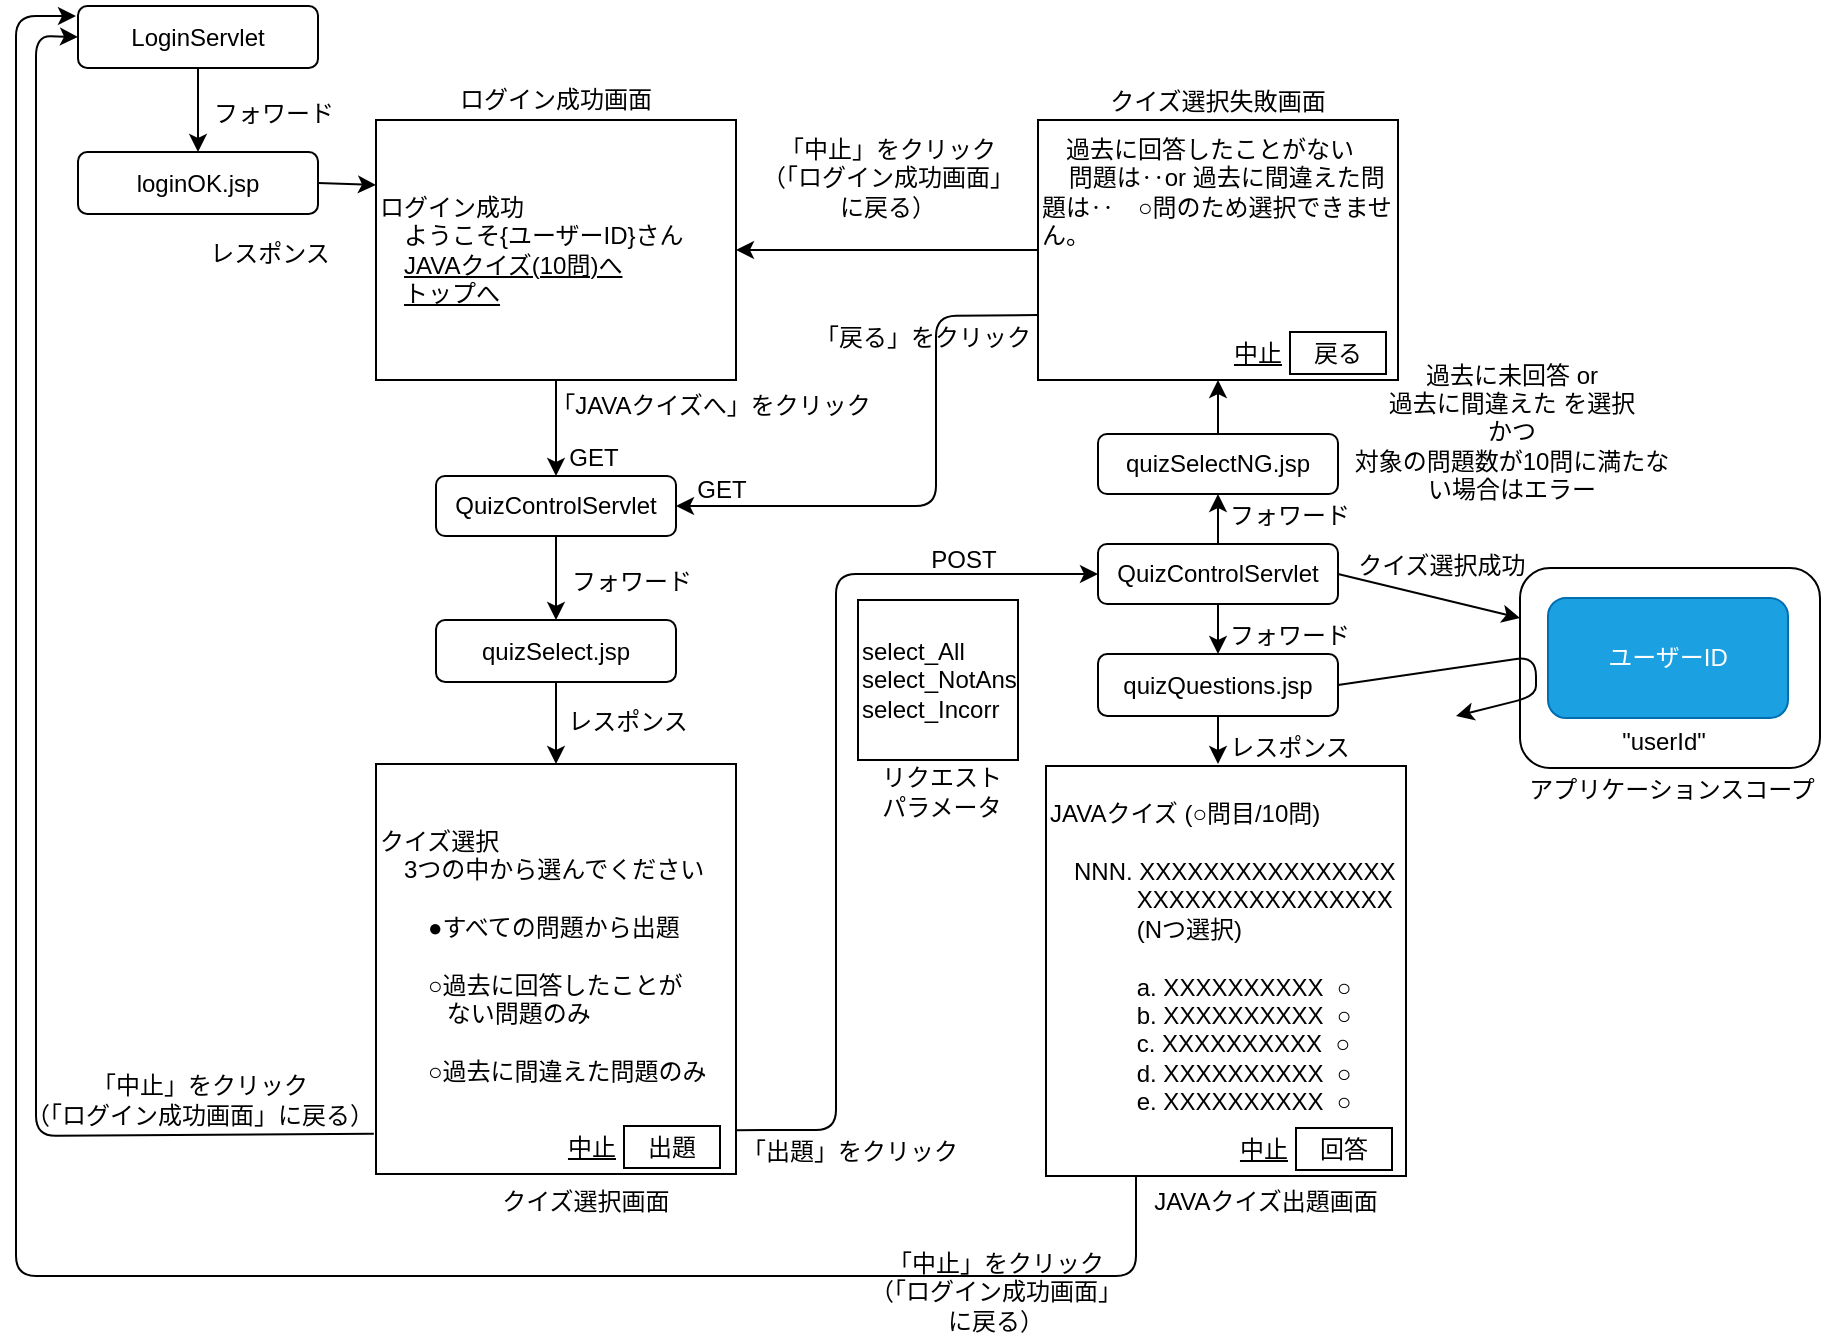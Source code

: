 <mxfile>
    <diagram id="cOPPHnaynSb4PC9Ppda5" name="ページ1">
        <mxGraphModel dx="662" dy="449" grid="1" gridSize="10" guides="1" tooltips="1" connect="1" arrows="1" fold="1" page="1" pageScale="1" pageWidth="827" pageHeight="1169" background="none" math="0" shadow="0">
            <root>
                <mxCell id="0"/>
                <mxCell id="1" parent="0"/>
                <mxCell id="12" value="「出題」をクリック" style="text;html=1;strokeColor=none;fillColor=none;align=center;verticalAlign=middle;whiteSpace=wrap;rounded=0;" parent="1" vertex="1">
                    <mxGeometry x="347" y="563" width="160" height="30" as="geometry"/>
                </mxCell>
                <mxCell id="34" value="過去に未回答 or &lt;br&gt;過去に間違えた を選択&lt;br&gt;かつ&lt;br&gt;対象の問題数が10問に満たない場合はエラー" style="text;html=1;strokeColor=none;fillColor=none;align=center;verticalAlign=middle;whiteSpace=wrap;rounded=0;" parent="1" vertex="1">
                    <mxGeometry x="678" y="171" width="160" height="93" as="geometry"/>
                </mxCell>
                <mxCell id="38" value="　過去に回答したことがない&lt;br&gt;&amp;nbsp; &amp;nbsp; 問題は‥or 過去に間違えた問題は‥　○問のため選択できません。&lt;br&gt;&lt;br&gt;&lt;br&gt;&lt;br&gt;&lt;br&gt;" style="rounded=0;whiteSpace=wrap;html=1;align=left;" parent="1" vertex="1">
                    <mxGeometry x="521" y="62" width="180" height="130" as="geometry"/>
                </mxCell>
                <mxCell id="2" value="ログイン成功&lt;br&gt;　ようこそ{ユーザーID}さん&lt;br&gt;　&lt;u&gt;JAVAクイズ(10問)へ&lt;/u&gt;&lt;br&gt;　&lt;u&gt;トップへ&lt;/u&gt;&lt;br&gt;" style="rounded=0;whiteSpace=wrap;html=1;align=left;" parent="1" vertex="1">
                    <mxGeometry x="190" y="62" width="180" height="130" as="geometry"/>
                </mxCell>
                <mxCell id="3" value="クイズ選択&lt;br&gt;　3つの中から選んでください&lt;br&gt;&lt;br&gt;　　●すべての問題から出題&lt;br&gt;&lt;br&gt;　　○過去に回答したことが&lt;br&gt;&amp;nbsp; &amp;nbsp; &amp;nbsp; &amp;nbsp; &amp;nbsp; ない問題のみ&lt;br&gt;&lt;br&gt;　　○過去に間違えた問題のみ&lt;br&gt;&lt;br&gt;" style="rounded=0;whiteSpace=wrap;html=1;align=left;" parent="1" vertex="1">
                    <mxGeometry x="190" y="384" width="180" height="205" as="geometry"/>
                </mxCell>
                <mxCell id="6" value="出題" style="text;html=1;strokeColor=default;fillColor=none;align=center;verticalAlign=middle;whiteSpace=wrap;rounded=0;" parent="1" vertex="1">
                    <mxGeometry x="314" y="565" width="48" height="21" as="geometry"/>
                </mxCell>
                <mxCell id="7" value="JAVAクイズ (○問目/10問)&lt;br&gt;&lt;br&gt;　NNN. XXXXXXXXXXXXXXXX&lt;br&gt;&amp;nbsp; &amp;nbsp; &amp;nbsp; &amp;nbsp; &amp;nbsp; &amp;nbsp; &amp;nbsp;XXXXXXXXXXXXXXXX&lt;br&gt;&amp;nbsp; &amp;nbsp; &amp;nbsp; &amp;nbsp; &amp;nbsp; &amp;nbsp; &amp;nbsp;(Nつ選択)&lt;br&gt;&lt;br&gt;&amp;nbsp; &amp;nbsp; &amp;nbsp; &amp;nbsp; &amp;nbsp; &amp;nbsp; &amp;nbsp;a. XXXXXXXXXX&amp;nbsp; ○&lt;br&gt;&amp;nbsp; &amp;nbsp; &amp;nbsp; &amp;nbsp; &amp;nbsp; &amp;nbsp; &amp;nbsp;b. XXXXXXXXXX&amp;nbsp; ○&lt;br&gt;&amp;nbsp; &amp;nbsp; &amp;nbsp; &amp;nbsp; &amp;nbsp; &amp;nbsp; &amp;nbsp;c. XXXXXXXXXX&amp;nbsp; ○&lt;br&gt;&amp;nbsp; &amp;nbsp; &amp;nbsp; &amp;nbsp; &amp;nbsp; &amp;nbsp; &amp;nbsp;d. XXXXXXXXXX&amp;nbsp; ○&lt;br&gt;&amp;nbsp; &amp;nbsp; &amp;nbsp; &amp;nbsp; &amp;nbsp; &amp;nbsp; &amp;nbsp;e. XXXXXXXXXX&amp;nbsp; ○&lt;br&gt;&lt;br&gt;" style="rounded=0;whiteSpace=wrap;html=1;align=left;" parent="1" vertex="1">
                    <mxGeometry x="525" y="385" width="180" height="205" as="geometry"/>
                </mxCell>
                <mxCell id="35" value="" style="edgeStyle=none;html=1;entryX=1;entryY=0.5;entryDx=0;entryDy=0;exitX=0;exitY=0.75;exitDx=0;exitDy=0;" parent="1" source="38" target="52" edge="1">
                    <mxGeometry relative="1" as="geometry">
                        <Array as="points">
                            <mxPoint x="470" y="160"/>
                            <mxPoint x="470" y="255"/>
                        </Array>
                        <mxPoint x="520" y="160" as="sourcePoint"/>
                    </mxGeometry>
                </mxCell>
                <mxCell id="10" value="「JAVAクイズへ」をクリック" style="text;html=1;strokeColor=none;fillColor=none;align=center;verticalAlign=middle;whiteSpace=wrap;rounded=0;" parent="1" vertex="1">
                    <mxGeometry x="269" y="190" width="177" height="30" as="geometry"/>
                </mxCell>
                <mxCell id="11" value="" style="endArrow=classic;html=1;exitX=0.5;exitY=1;exitDx=0;exitDy=0;entryX=0.5;entryY=0;entryDx=0;entryDy=0;" parent="1" source="2" target="52" edge="1">
                    <mxGeometry width="50" height="50" relative="1" as="geometry">
                        <mxPoint x="402" y="263" as="sourcePoint"/>
                        <mxPoint x="280" y="240" as="targetPoint"/>
                    </mxGeometry>
                </mxCell>
                <mxCell id="14" value="ログイン成功画面" style="text;html=1;strokeColor=none;fillColor=none;align=center;verticalAlign=middle;whiteSpace=wrap;rounded=0;" parent="1" vertex="1">
                    <mxGeometry x="200" y="33" width="160" height="38" as="geometry"/>
                </mxCell>
                <mxCell id="15" value="クイズ選択画面" style="text;html=1;strokeColor=none;fillColor=none;align=center;verticalAlign=middle;whiteSpace=wrap;rounded=0;" parent="1" vertex="1">
                    <mxGeometry x="215" y="588" width="160" height="30" as="geometry"/>
                </mxCell>
                <mxCell id="16" value="JAVAクイズ出題画面" style="text;html=1;strokeColor=none;fillColor=none;align=center;verticalAlign=middle;whiteSpace=wrap;rounded=0;" parent="1" vertex="1">
                    <mxGeometry x="555" y="588" width="160" height="30" as="geometry"/>
                </mxCell>
                <mxCell id="17" value="「中止」をクリック&lt;br&gt;（「ログイン成功画面」に戻る）" style="text;html=1;strokeColor=none;fillColor=none;align=center;verticalAlign=middle;whiteSpace=wrap;rounded=0;" parent="1" vertex="1">
                    <mxGeometry x="7" y="535" width="190" height="34" as="geometry"/>
                </mxCell>
                <mxCell id="18" value="" style="endArrow=classic;html=1;exitX=-0.006;exitY=0.902;exitDx=0;exitDy=0;entryX=0;entryY=0.5;entryDx=0;entryDy=0;exitPerimeter=0;" parent="1" source="3" target="46" edge="1">
                    <mxGeometry width="50" height="50" relative="1" as="geometry">
                        <mxPoint x="204" y="396" as="sourcePoint"/>
                        <mxPoint x="206" y="366" as="targetPoint"/>
                        <Array as="points">
                            <mxPoint x="20" y="570"/>
                            <mxPoint x="20" y="20"/>
                        </Array>
                    </mxGeometry>
                </mxCell>
                <mxCell id="21" value="&lt;u&gt;中止&lt;/u&gt;" style="text;html=1;strokeColor=none;fillColor=none;align=center;verticalAlign=middle;whiteSpace=wrap;rounded=0;" parent="1" vertex="1">
                    <mxGeometry x="274" y="565" width="48" height="21" as="geometry"/>
                </mxCell>
                <mxCell id="27" value="&lt;u&gt;中止&lt;/u&gt;" style="text;html=1;strokeColor=none;fillColor=none;align=center;verticalAlign=middle;whiteSpace=wrap;rounded=0;" parent="1" vertex="1">
                    <mxGeometry x="607" y="168" width="48" height="21" as="geometry"/>
                </mxCell>
                <mxCell id="28" value="戻る" style="text;html=1;strokeColor=default;fillColor=none;align=center;verticalAlign=middle;whiteSpace=wrap;rounded=0;" parent="1" vertex="1">
                    <mxGeometry x="647" y="168" width="48" height="21" as="geometry"/>
                </mxCell>
                <mxCell id="29" value="クイズ選択失敗画面" style="text;html=1;strokeColor=none;fillColor=none;align=center;verticalAlign=middle;whiteSpace=wrap;rounded=0;" parent="1" vertex="1">
                    <mxGeometry x="531" y="38" width="160" height="30" as="geometry"/>
                </mxCell>
                <mxCell id="33" value="「中止」をクリック&lt;br&gt;（「ログイン成功画面」&lt;br&gt;に戻る）" style="text;html=1;strokeColor=none;fillColor=none;align=center;verticalAlign=middle;whiteSpace=wrap;rounded=0;" parent="1" vertex="1">
                    <mxGeometry x="420" y="623" width="160" height="50" as="geometry"/>
                </mxCell>
                <mxCell id="36" value="" style="endArrow=classic;html=1;exitX=1;exitY=0.893;exitDx=0;exitDy=0;entryX=0;entryY=0.5;entryDx=0;entryDy=0;exitPerimeter=0;" parent="1" target="68" edge="1" source="3">
                    <mxGeometry width="50" height="50" relative="1" as="geometry">
                        <mxPoint x="430" y="580" as="sourcePoint"/>
                        <mxPoint x="420" y="280" as="targetPoint"/>
                        <Array as="points">
                            <mxPoint x="420" y="567"/>
                            <mxPoint x="420" y="289"/>
                        </Array>
                    </mxGeometry>
                </mxCell>
                <mxCell id="39" value="&lt;u&gt;中止&lt;/u&gt;" style="text;html=1;strokeColor=none;fillColor=none;align=center;verticalAlign=middle;whiteSpace=wrap;rounded=0;" parent="1" vertex="1">
                    <mxGeometry x="610" y="566" width="48" height="21" as="geometry"/>
                </mxCell>
                <mxCell id="40" value="回答" style="text;html=1;strokeColor=default;fillColor=none;align=center;verticalAlign=middle;whiteSpace=wrap;rounded=0;" parent="1" vertex="1">
                    <mxGeometry x="650" y="566" width="48" height="21" as="geometry"/>
                </mxCell>
                <mxCell id="41" value="" style="endArrow=classic;html=1;exitX=0.25;exitY=1;exitDx=0;exitDy=0;" parent="1" edge="1" source="7">
                    <mxGeometry width="50" height="50" relative="1" as="geometry">
                        <mxPoint x="470" y="660" as="sourcePoint"/>
                        <mxPoint x="40" y="10" as="targetPoint"/>
                        <Array as="points">
                            <mxPoint x="570" y="640"/>
                            <mxPoint x="10" y="640"/>
                            <mxPoint x="10" y="10"/>
                        </Array>
                    </mxGeometry>
                </mxCell>
                <mxCell id="43" value="「中止」をクリック&lt;br&gt;（「ログイン成功画面」&lt;br&gt;に戻る）" style="text;html=1;strokeColor=none;fillColor=none;align=center;verticalAlign=middle;whiteSpace=wrap;rounded=0;" parent="1" vertex="1">
                    <mxGeometry x="366" y="66" width="160" height="50" as="geometry"/>
                </mxCell>
                <mxCell id="44" value="" style="endArrow=classic;html=1;exitX=0;exitY=0.5;exitDx=0;exitDy=0;entryX=1;entryY=0.5;entryDx=0;entryDy=0;" parent="1" source="38" target="2" edge="1">
                    <mxGeometry width="50" height="50" relative="1" as="geometry">
                        <mxPoint x="416" y="230" as="sourcePoint"/>
                        <mxPoint x="466" y="180" as="targetPoint"/>
                    </mxGeometry>
                </mxCell>
                <mxCell id="45" value="クイズ選択成功" style="text;html=1;strokeColor=none;fillColor=none;align=center;verticalAlign=middle;whiteSpace=wrap;rounded=0;" parent="1" vertex="1">
                    <mxGeometry x="643" y="270" width="160" height="30" as="geometry"/>
                </mxCell>
                <mxCell id="46" value="LoginServlet" style="rounded=1;whiteSpace=wrap;html=1;" parent="1" vertex="1">
                    <mxGeometry x="41" y="5" width="120" height="31" as="geometry"/>
                </mxCell>
                <mxCell id="47" value="loginOK.jsp" style="rounded=1;whiteSpace=wrap;html=1;" parent="1" vertex="1">
                    <mxGeometry x="41" y="78" width="120" height="31" as="geometry"/>
                </mxCell>
                <mxCell id="48" value="" style="endArrow=classic;html=1;exitX=0.5;exitY=1;exitDx=0;exitDy=0;entryX=0.5;entryY=0;entryDx=0;entryDy=0;" parent="1" source="46" target="47" edge="1">
                    <mxGeometry width="50" height="50" relative="1" as="geometry">
                        <mxPoint x="300" y="250" as="sourcePoint"/>
                        <mxPoint x="350" y="200" as="targetPoint"/>
                    </mxGeometry>
                </mxCell>
                <mxCell id="49" value="フォワード" style="text;html=1;strokeColor=none;fillColor=none;align=center;verticalAlign=middle;whiteSpace=wrap;rounded=0;" parent="1" vertex="1">
                    <mxGeometry x="104" y="44" width="70" height="30" as="geometry"/>
                </mxCell>
                <mxCell id="50" value="レスポンス" style="text;html=1;strokeColor=none;fillColor=none;align=center;verticalAlign=middle;whiteSpace=wrap;rounded=0;" parent="1" vertex="1">
                    <mxGeometry x="102" y="114" width="70" height="30" as="geometry"/>
                </mxCell>
                <mxCell id="51" value="" style="endArrow=classic;html=1;exitX=1;exitY=0.5;exitDx=0;exitDy=0;entryX=0;entryY=0.25;entryDx=0;entryDy=0;" parent="1" source="47" target="2" edge="1">
                    <mxGeometry width="50" height="50" relative="1" as="geometry">
                        <mxPoint x="300" y="240" as="sourcePoint"/>
                        <mxPoint x="350" y="190" as="targetPoint"/>
                    </mxGeometry>
                </mxCell>
                <mxCell id="52" value="QuizControlServlet" style="rounded=1;whiteSpace=wrap;html=1;" parent="1" vertex="1">
                    <mxGeometry x="220" y="240" width="120" height="30" as="geometry"/>
                </mxCell>
                <mxCell id="53" value="quizSelect.jsp" style="rounded=1;whiteSpace=wrap;html=1;" parent="1" vertex="1">
                    <mxGeometry x="220" y="312" width="120" height="31" as="geometry"/>
                </mxCell>
                <mxCell id="54" value="" style="endArrow=classic;html=1;exitX=0.5;exitY=1;exitDx=0;exitDy=0;entryX=0.5;entryY=0;entryDx=0;entryDy=0;" parent="1" source="52" target="53" edge="1">
                    <mxGeometry width="50" height="50" relative="1" as="geometry">
                        <mxPoint x="479" y="484" as="sourcePoint"/>
                        <mxPoint x="529" y="434" as="targetPoint"/>
                    </mxGeometry>
                </mxCell>
                <mxCell id="55" value="フォワード" style="text;html=1;strokeColor=none;fillColor=none;align=center;verticalAlign=middle;whiteSpace=wrap;rounded=0;" parent="1" vertex="1">
                    <mxGeometry x="283" y="278" width="70" height="30" as="geometry"/>
                </mxCell>
                <mxCell id="56" value="レスポンス" style="text;html=1;strokeColor=none;fillColor=none;align=center;verticalAlign=middle;whiteSpace=wrap;rounded=0;" parent="1" vertex="1">
                    <mxGeometry x="281" y="348" width="70" height="30" as="geometry"/>
                </mxCell>
                <mxCell id="57" value="" style="endArrow=classic;html=1;exitX=0.5;exitY=1;exitDx=0;exitDy=0;entryX=0.5;entryY=0;entryDx=0;entryDy=0;" parent="1" source="53" target="3" edge="1">
                    <mxGeometry width="50" height="50" relative="1" as="geometry">
                        <mxPoint x="281" y="342" as="sourcePoint"/>
                        <mxPoint x="281" y="384" as="targetPoint"/>
                    </mxGeometry>
                </mxCell>
                <mxCell id="58" value="GET" style="text;html=1;strokeColor=none;fillColor=none;align=center;verticalAlign=middle;whiteSpace=wrap;rounded=0;" parent="1" vertex="1">
                    <mxGeometry x="269" y="221" width="60" height="20" as="geometry"/>
                </mxCell>
                <mxCell id="60" value="" style="endArrow=classic;html=1;exitX=0.5;exitY=0;exitDx=0;exitDy=0;" parent="1" source="61" target="38" edge="1">
                    <mxGeometry width="50" height="50" relative="1" as="geometry">
                        <mxPoint x="611" y="192" as="sourcePoint"/>
                        <mxPoint x="580" y="220" as="targetPoint"/>
                    </mxGeometry>
                </mxCell>
                <mxCell id="61" value="quizSelectNG.jsp" style="rounded=1;whiteSpace=wrap;html=1;" parent="1" vertex="1">
                    <mxGeometry x="551" y="219" width="120" height="30" as="geometry"/>
                </mxCell>
                <mxCell id="62" value="quizQuestions.jsp" style="rounded=1;whiteSpace=wrap;html=1;" parent="1" vertex="1">
                    <mxGeometry x="551" y="329" width="120" height="31" as="geometry"/>
                </mxCell>
                <mxCell id="63" value="" style="endArrow=classic;html=1;entryX=0.5;entryY=1;entryDx=0;entryDy=0;exitX=0.5;exitY=0;exitDx=0;exitDy=0;" parent="1" source="68" target="61" edge="1">
                    <mxGeometry width="50" height="50" relative="1" as="geometry">
                        <mxPoint x="630" y="260" as="sourcePoint"/>
                        <mxPoint x="611" y="270" as="targetPoint"/>
                    </mxGeometry>
                </mxCell>
                <mxCell id="64" value="フォワード" style="text;html=1;strokeColor=none;fillColor=none;align=center;verticalAlign=middle;whiteSpace=wrap;rounded=0;" parent="1" vertex="1">
                    <mxGeometry x="612" y="305" width="70" height="30" as="geometry"/>
                </mxCell>
                <mxCell id="65" value="レスポンス" style="text;html=1;strokeColor=none;fillColor=none;align=center;verticalAlign=middle;whiteSpace=wrap;rounded=0;" parent="1" vertex="1">
                    <mxGeometry x="612" y="361" width="70" height="30" as="geometry"/>
                </mxCell>
                <mxCell id="66" value="" style="endArrow=classic;html=1;exitX=0.5;exitY=1;exitDx=0;exitDy=0;entryX=0.5;entryY=0;entryDx=0;entryDy=0;" parent="1" source="62" edge="1">
                    <mxGeometry width="50" height="50" relative="1" as="geometry">
                        <mxPoint x="612" y="342" as="sourcePoint"/>
                        <mxPoint x="611" y="384" as="targetPoint"/>
                    </mxGeometry>
                </mxCell>
                <mxCell id="68" value="QuizControlServlet" style="rounded=1;whiteSpace=wrap;html=1;" parent="1" vertex="1">
                    <mxGeometry x="551" y="274" width="120" height="30" as="geometry"/>
                </mxCell>
                <mxCell id="69" value="" style="endArrow=classic;html=1;exitX=0.5;exitY=1;exitDx=0;exitDy=0;entryX=0.5;entryY=0;entryDx=0;entryDy=0;" parent="1" source="68" target="62" edge="1">
                    <mxGeometry width="50" height="50" relative="1" as="geometry">
                        <mxPoint x="609" y="303" as="sourcePoint"/>
                        <mxPoint x="609" y="328" as="targetPoint"/>
                    </mxGeometry>
                </mxCell>
                <mxCell id="70" value="select_All&lt;br&gt;select_NotAns&lt;br&gt;select_Incorr" style="whiteSpace=wrap;html=1;aspect=fixed;align=left;" vertex="1" parent="1">
                    <mxGeometry x="431" y="302" width="80" height="80" as="geometry"/>
                </mxCell>
                <mxCell id="71" value="リクエスト&lt;br&gt;パラメータ" style="text;html=1;strokeColor=none;fillColor=none;align=center;verticalAlign=middle;whiteSpace=wrap;rounded=0;" vertex="1" parent="1">
                    <mxGeometry x="433" y="383" width="80" height="30" as="geometry"/>
                </mxCell>
                <mxCell id="73" value="POST" style="text;html=1;strokeColor=none;fillColor=none;align=center;verticalAlign=middle;whiteSpace=wrap;rounded=0;" vertex="1" parent="1">
                    <mxGeometry x="454" y="272" width="60" height="20" as="geometry"/>
                </mxCell>
                <mxCell id="74" value="GET" style="text;html=1;strokeColor=none;fillColor=none;align=center;verticalAlign=middle;whiteSpace=wrap;rounded=0;" vertex="1" parent="1">
                    <mxGeometry x="333" y="237" width="60" height="20" as="geometry"/>
                </mxCell>
                <mxCell id="75" value="フォワード" style="text;html=1;strokeColor=none;fillColor=none;align=center;verticalAlign=middle;whiteSpace=wrap;rounded=0;" vertex="1" parent="1">
                    <mxGeometry x="612" y="245" width="70" height="30" as="geometry"/>
                </mxCell>
                <mxCell id="76" value="" style="rounded=1;whiteSpace=wrap;html=1;" vertex="1" parent="1">
                    <mxGeometry x="762" y="286" width="150" height="100" as="geometry"/>
                </mxCell>
                <mxCell id="77" value="ユーザーID" style="rounded=1;whiteSpace=wrap;html=1;fillColor=#1ba1e2;fontColor=#ffffff;strokeColor=#006EAF;" vertex="1" parent="1">
                    <mxGeometry x="776" y="301" width="120" height="60" as="geometry"/>
                </mxCell>
                <mxCell id="78" value="&quot;userId&quot;" style="text;html=1;strokeColor=none;fillColor=none;align=center;verticalAlign=middle;whiteSpace=wrap;rounded=0;" vertex="1" parent="1">
                    <mxGeometry x="804" y="358" width="60" height="30" as="geometry"/>
                </mxCell>
                <mxCell id="79" value="アプリケーションスコープ" style="text;html=1;strokeColor=none;fillColor=none;align=center;verticalAlign=middle;whiteSpace=wrap;rounded=0;" vertex="1" parent="1">
                    <mxGeometry x="763" y="387" width="150" height="20" as="geometry"/>
                </mxCell>
                <mxCell id="80" value="" style="endArrow=classic;html=1;exitX=1;exitY=0.5;exitDx=0;exitDy=0;" edge="1" parent="1" source="62">
                    <mxGeometry width="50" height="50" relative="1" as="geometry">
                        <mxPoint x="630" y="410" as="sourcePoint"/>
                        <mxPoint x="730" y="360" as="targetPoint"/>
                        <Array as="points">
                            <mxPoint x="770" y="330"/>
                            <mxPoint x="770" y="350"/>
                        </Array>
                    </mxGeometry>
                </mxCell>
                <mxCell id="81" value="" style="endArrow=classic;html=1;exitX=1;exitY=0.5;exitDx=0;exitDy=0;entryX=0;entryY=0.25;entryDx=0;entryDy=0;" edge="1" parent="1" source="68" target="76">
                    <mxGeometry width="50" height="50" relative="1" as="geometry">
                        <mxPoint x="660" y="289" as="sourcePoint"/>
                        <mxPoint x="680" y="360" as="targetPoint"/>
                    </mxGeometry>
                </mxCell>
                <mxCell id="82" value="「戻る」をクリック" style="text;html=1;strokeColor=none;fillColor=none;align=center;verticalAlign=middle;whiteSpace=wrap;rounded=0;" vertex="1" parent="1">
                    <mxGeometry x="408" y="156" width="111" height="30" as="geometry"/>
                </mxCell>
            </root>
        </mxGraphModel>
    </diagram>
</mxfile>